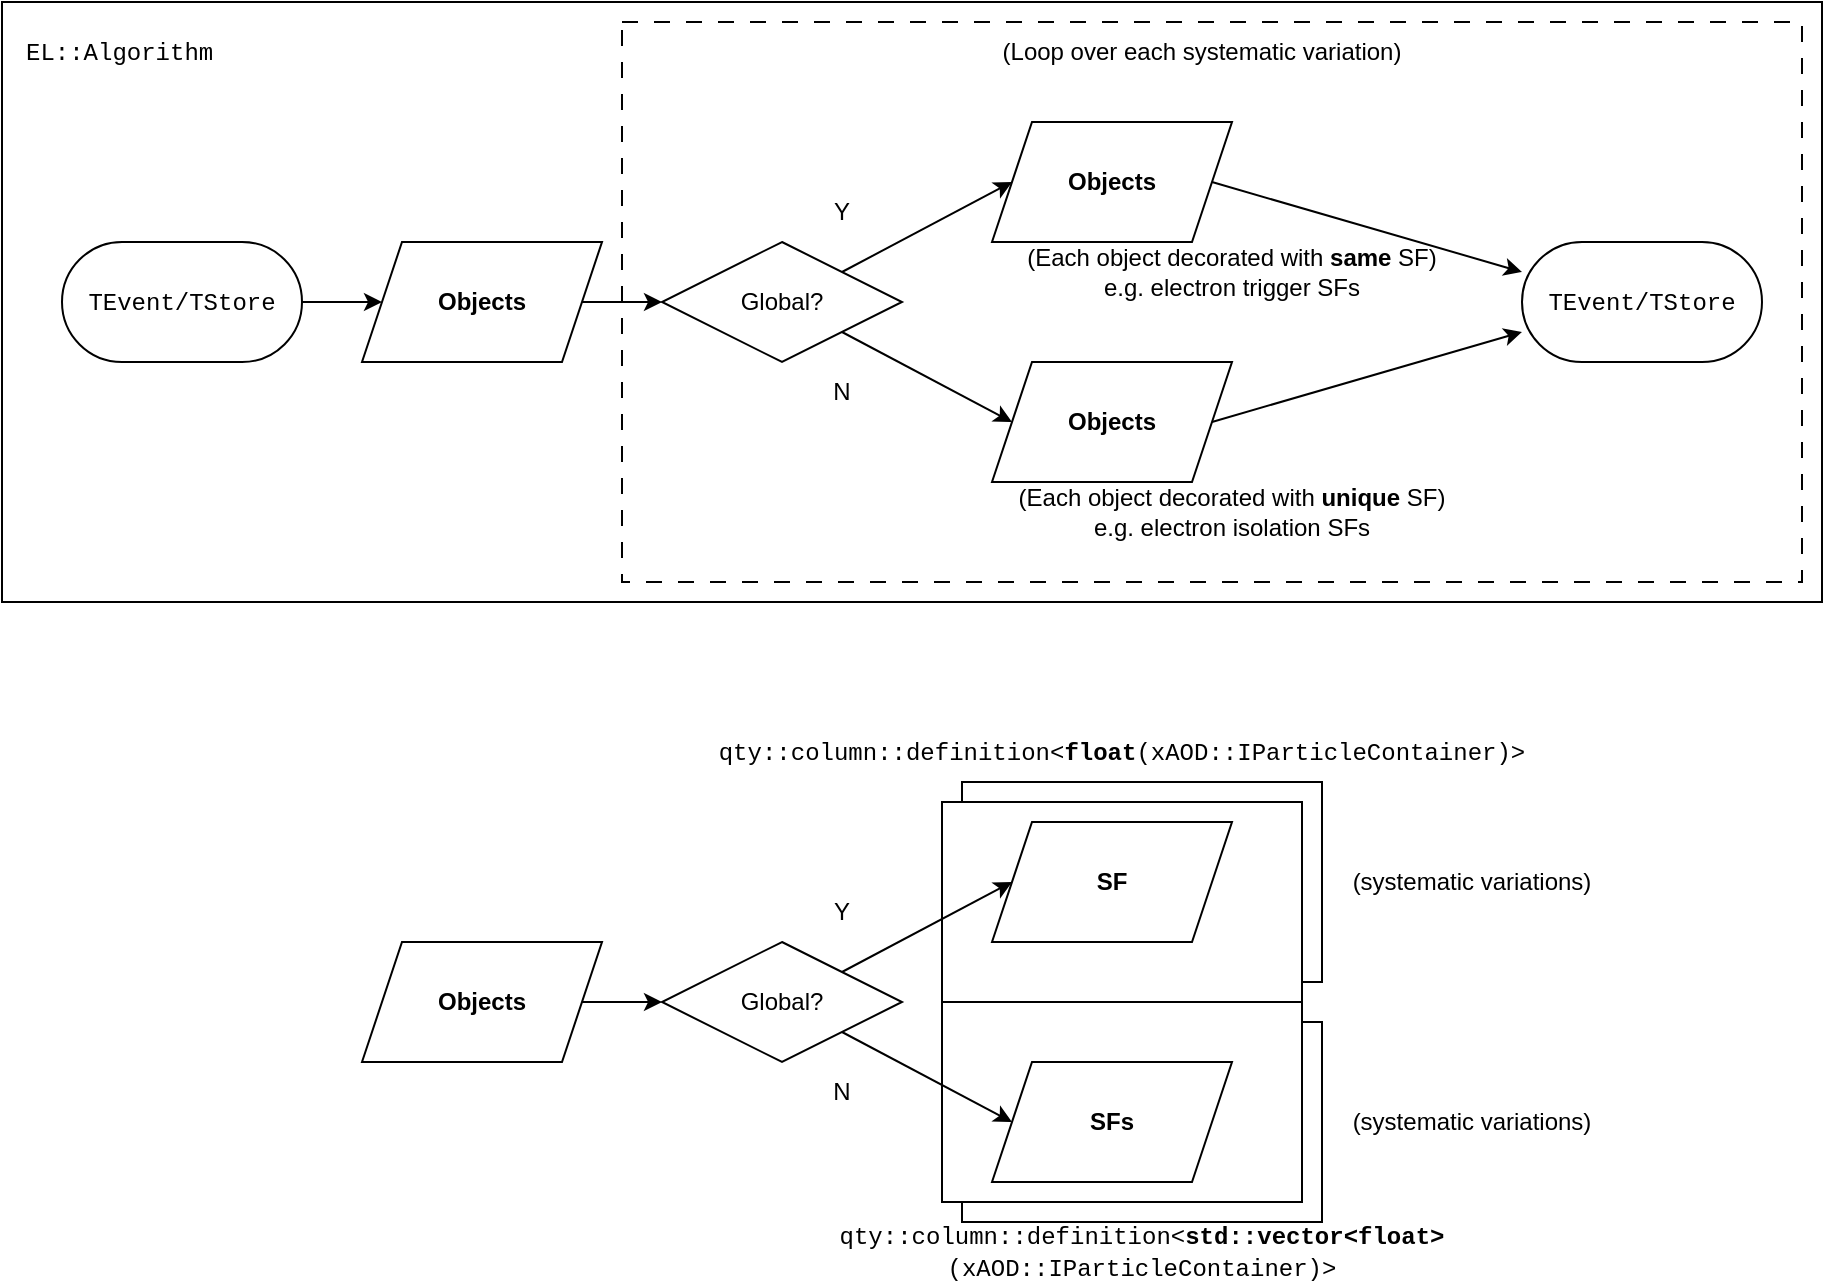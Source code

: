 <mxfile version="24.2.3" type="github">
  <diagram name="Page-1" id="x4Z9gdXSY7LWlNQllm9L">
    <mxGraphModel dx="2156" dy="862" grid="1" gridSize="10" guides="1" tooltips="1" connect="1" arrows="1" fold="1" page="1" pageScale="1" pageWidth="850" pageHeight="1100" math="0" shadow="0">
      <root>
        <mxCell id="0" />
        <mxCell id="1" parent="0" />
        <mxCell id="qdCa6enNUy9_szCfIRxY-72" value="" style="rounded=0;whiteSpace=wrap;html=1;" vertex="1" parent="1">
          <mxGeometry x="290" y="550" width="180" height="100" as="geometry" />
        </mxCell>
        <mxCell id="qdCa6enNUy9_szCfIRxY-70" value="" style="rounded=0;whiteSpace=wrap;html=1;" vertex="1" parent="1">
          <mxGeometry x="290" y="430" width="180" height="100" as="geometry" />
        </mxCell>
        <mxCell id="qdCa6enNUy9_szCfIRxY-66" value="" style="rounded=0;whiteSpace=wrap;html=1;" vertex="1" parent="1">
          <mxGeometry x="280" y="540" width="180" height="100" as="geometry" />
        </mxCell>
        <mxCell id="qdCa6enNUy9_szCfIRxY-65" value="" style="rounded=0;whiteSpace=wrap;html=1;" vertex="1" parent="1">
          <mxGeometry x="280" y="440" width="180" height="100" as="geometry" />
        </mxCell>
        <mxCell id="qdCa6enNUy9_szCfIRxY-2" value="" style="rounded=0;whiteSpace=wrap;html=1;" vertex="1" parent="1">
          <mxGeometry x="-190" y="40" width="910" height="300" as="geometry" />
        </mxCell>
        <mxCell id="qdCa6enNUy9_szCfIRxY-4" value="" style="rhombus;whiteSpace=wrap;html=1;" vertex="1" parent="1">
          <mxGeometry x="140" y="160" width="120" height="60" as="geometry" />
        </mxCell>
        <mxCell id="qdCa6enNUy9_szCfIRxY-31" style="rounded=0;orthogonalLoop=1;jettySize=auto;html=1;exitX=1;exitY=0.5;exitDx=0;exitDy=0;entryX=0;entryY=0.75;entryDx=0;entryDy=0;" edge="1" parent="1" source="qdCa6enNUy9_szCfIRxY-6" target="qdCa6enNUy9_szCfIRxY-29">
          <mxGeometry relative="1" as="geometry" />
        </mxCell>
        <mxCell id="qdCa6enNUy9_szCfIRxY-6" value="" style="shape=parallelogram;perimeter=parallelogramPerimeter;whiteSpace=wrap;html=1;fixedSize=1;" vertex="1" parent="1">
          <mxGeometry x="305" y="220" width="120" height="60" as="geometry" />
        </mxCell>
        <mxCell id="qdCa6enNUy9_szCfIRxY-7" value="" style="endArrow=classic;html=1;rounded=0;exitX=1;exitY=0;exitDx=0;exitDy=0;entryX=0;entryY=0.5;entryDx=0;entryDy=0;" edge="1" parent="1" source="qdCa6enNUy9_szCfIRxY-4">
          <mxGeometry width="50" height="50" relative="1" as="geometry">
            <mxPoint x="400" y="300" as="sourcePoint" />
            <mxPoint x="315" y="130" as="targetPoint" />
          </mxGeometry>
        </mxCell>
        <mxCell id="qdCa6enNUy9_szCfIRxY-8" value="" style="endArrow=classic;html=1;rounded=0;exitX=1;exitY=1;exitDx=0;exitDy=0;entryX=0;entryY=0.5;entryDx=0;entryDy=0;" edge="1" parent="1" source="qdCa6enNUy9_szCfIRxY-4" target="qdCa6enNUy9_szCfIRxY-6">
          <mxGeometry width="50" height="50" relative="1" as="geometry">
            <mxPoint x="240" y="185" as="sourcePoint" />
            <mxPoint x="325" y="140" as="targetPoint" />
          </mxGeometry>
        </mxCell>
        <mxCell id="qdCa6enNUy9_szCfIRxY-11" value="Global?" style="text;html=1;align=center;verticalAlign=middle;whiteSpace=wrap;rounded=0;" vertex="1" parent="1">
          <mxGeometry x="170" y="175" width="60" height="30" as="geometry" />
        </mxCell>
        <mxCell id="qdCa6enNUy9_szCfIRxY-14" value="&lt;b&gt;Objects&lt;/b&gt;" style="text;html=1;align=center;verticalAlign=middle;whiteSpace=wrap;rounded=0;" vertex="1" parent="1">
          <mxGeometry x="335" y="235" width="60" height="30" as="geometry" />
        </mxCell>
        <mxCell id="qdCa6enNUy9_szCfIRxY-30" style="rounded=0;orthogonalLoop=1;jettySize=auto;html=1;exitX=1;exitY=0.5;exitDx=0;exitDy=0;entryX=0;entryY=0.25;entryDx=0;entryDy=0;" edge="1" parent="1" source="qdCa6enNUy9_szCfIRxY-15" target="qdCa6enNUy9_szCfIRxY-29">
          <mxGeometry relative="1" as="geometry" />
        </mxCell>
        <mxCell id="qdCa6enNUy9_szCfIRxY-15" value="" style="shape=parallelogram;perimeter=parallelogramPerimeter;whiteSpace=wrap;html=1;fixedSize=1;" vertex="1" parent="1">
          <mxGeometry x="305" y="100" width="120" height="60" as="geometry" />
        </mxCell>
        <mxCell id="qdCa6enNUy9_szCfIRxY-16" value="&lt;b&gt;Objects&lt;/b&gt;" style="text;html=1;align=center;verticalAlign=middle;whiteSpace=wrap;rounded=0;" vertex="1" parent="1">
          <mxGeometry x="335" y="115" width="60" height="30" as="geometry" />
        </mxCell>
        <mxCell id="qdCa6enNUy9_szCfIRxY-17" value="(Each object decorated with &lt;b&gt;unique&lt;/b&gt; SF)&lt;br&gt;e.g. electron isolation SFs" style="text;html=1;align=center;verticalAlign=middle;whiteSpace=wrap;rounded=0;" vertex="1" parent="1">
          <mxGeometry x="305" y="280" width="240" height="30" as="geometry" />
        </mxCell>
        <mxCell id="qdCa6enNUy9_szCfIRxY-18" value="(Each object decorated with &lt;b&gt;same&lt;/b&gt; SF)&lt;br&gt;e.g. electron trigger SFs" style="text;html=1;align=center;verticalAlign=middle;whiteSpace=wrap;rounded=0;" vertex="1" parent="1">
          <mxGeometry x="305" y="160" width="240" height="30" as="geometry" />
        </mxCell>
        <mxCell id="qdCa6enNUy9_szCfIRxY-19" value="&lt;font face=&quot;Courier New&quot;&gt;EL::Algorithm&lt;/font&gt;" style="text;html=1;align=left;verticalAlign=middle;whiteSpace=wrap;rounded=0;" vertex="1" parent="1">
          <mxGeometry x="-180" y="50" width="360" height="30" as="geometry" />
        </mxCell>
        <mxCell id="qdCa6enNUy9_szCfIRxY-20" value="" style="group;fontStyle=1" vertex="1" connectable="0" parent="1">
          <mxGeometry x="-10" y="160" width="120" height="60" as="geometry" />
        </mxCell>
        <mxCell id="qdCa6enNUy9_szCfIRxY-3" value="" style="shape=parallelogram;perimeter=parallelogramPerimeter;whiteSpace=wrap;html=1;fixedSize=1;" vertex="1" parent="qdCa6enNUy9_szCfIRxY-20">
          <mxGeometry width="120" height="60" as="geometry" />
        </mxCell>
        <mxCell id="qdCa6enNUy9_szCfIRxY-13" value="&lt;b&gt;Objects&lt;/b&gt;" style="text;html=1;align=center;verticalAlign=middle;whiteSpace=wrap;rounded=0;" vertex="1" parent="qdCa6enNUy9_szCfIRxY-20">
          <mxGeometry x="30" y="15" width="60" height="30" as="geometry" />
        </mxCell>
        <mxCell id="qdCa6enNUy9_szCfIRxY-25" style="edgeStyle=orthogonalEdgeStyle;rounded=0;orthogonalLoop=1;jettySize=auto;html=1;exitX=1;exitY=0.5;exitDx=0;exitDy=0;entryX=0;entryY=0.5;entryDx=0;entryDy=0;" edge="1" parent="1" source="qdCa6enNUy9_szCfIRxY-23" target="qdCa6enNUy9_szCfIRxY-3">
          <mxGeometry relative="1" as="geometry" />
        </mxCell>
        <mxCell id="qdCa6enNUy9_szCfIRxY-23" value="&lt;font face=&quot;Courier New&quot;&gt;TEvent/TStore&lt;/font&gt;" style="rounded=1;whiteSpace=wrap;html=1;arcSize=50;" vertex="1" parent="1">
          <mxGeometry x="-160" y="160" width="120" height="60" as="geometry" />
        </mxCell>
        <mxCell id="qdCa6enNUy9_szCfIRxY-26" style="edgeStyle=orthogonalEdgeStyle;rounded=0;orthogonalLoop=1;jettySize=auto;html=1;exitX=1;exitY=0.5;exitDx=0;exitDy=0;entryX=0;entryY=0.5;entryDx=0;entryDy=0;" edge="1" parent="1" source="qdCa6enNUy9_szCfIRxY-3" target="qdCa6enNUy9_szCfIRxY-4">
          <mxGeometry relative="1" as="geometry" />
        </mxCell>
        <mxCell id="qdCa6enNUy9_szCfIRxY-27" value="Y" style="text;html=1;align=center;verticalAlign=middle;whiteSpace=wrap;rounded=0;" vertex="1" parent="1">
          <mxGeometry x="200" y="130" width="60" height="30" as="geometry" />
        </mxCell>
        <mxCell id="qdCa6enNUy9_szCfIRxY-28" value="N" style="text;html=1;align=center;verticalAlign=middle;whiteSpace=wrap;rounded=0;" vertex="1" parent="1">
          <mxGeometry x="200" y="220" width="60" height="30" as="geometry" />
        </mxCell>
        <mxCell id="qdCa6enNUy9_szCfIRxY-29" value="&lt;font face=&quot;Courier New&quot;&gt;TEvent/TStore&lt;/font&gt;" style="rounded=1;whiteSpace=wrap;html=1;arcSize=50;" vertex="1" parent="1">
          <mxGeometry x="570" y="160" width="120" height="60" as="geometry" />
        </mxCell>
        <mxCell id="qdCa6enNUy9_szCfIRxY-33" value="" style="rounded=0;whiteSpace=wrap;html=1;dashed=1;dashPattern=8 8;fillColor=none;" vertex="1" parent="1">
          <mxGeometry x="120" y="50" width="590" height="280" as="geometry" />
        </mxCell>
        <mxCell id="qdCa6enNUy9_szCfIRxY-35" value="(Loop over each systematic variation)" style="text;html=1;align=center;verticalAlign=middle;whiteSpace=wrap;rounded=0;" vertex="1" parent="1">
          <mxGeometry x="270" y="60" width="280" height="10" as="geometry" />
        </mxCell>
        <mxCell id="qdCa6enNUy9_szCfIRxY-50" value="" style="rhombus;whiteSpace=wrap;html=1;" vertex="1" parent="1">
          <mxGeometry x="140" y="510" width="120" height="60" as="geometry" />
        </mxCell>
        <mxCell id="qdCa6enNUy9_szCfIRxY-51" value="" style="shape=parallelogram;perimeter=parallelogramPerimeter;whiteSpace=wrap;html=1;fixedSize=1;" vertex="1" parent="1">
          <mxGeometry x="305" y="570" width="120" height="60" as="geometry" />
        </mxCell>
        <mxCell id="qdCa6enNUy9_szCfIRxY-52" value="" style="endArrow=classic;html=1;rounded=0;exitX=1;exitY=0;exitDx=0;exitDy=0;entryX=0;entryY=0.5;entryDx=0;entryDy=0;" edge="1" parent="1" source="qdCa6enNUy9_szCfIRxY-50">
          <mxGeometry width="50" height="50" relative="1" as="geometry">
            <mxPoint x="400" y="650" as="sourcePoint" />
            <mxPoint x="315" y="480" as="targetPoint" />
          </mxGeometry>
        </mxCell>
        <mxCell id="qdCa6enNUy9_szCfIRxY-53" value="" style="endArrow=classic;html=1;rounded=0;exitX=1;exitY=1;exitDx=0;exitDy=0;entryX=0;entryY=0.5;entryDx=0;entryDy=0;" edge="1" parent="1" source="qdCa6enNUy9_szCfIRxY-50" target="qdCa6enNUy9_szCfIRxY-51">
          <mxGeometry width="50" height="50" relative="1" as="geometry">
            <mxPoint x="240" y="535" as="sourcePoint" />
            <mxPoint x="325" y="490" as="targetPoint" />
          </mxGeometry>
        </mxCell>
        <mxCell id="qdCa6enNUy9_szCfIRxY-54" value="Global?" style="text;html=1;align=center;verticalAlign=middle;whiteSpace=wrap;rounded=0;" vertex="1" parent="1">
          <mxGeometry x="170" y="525" width="60" height="30" as="geometry" />
        </mxCell>
        <mxCell id="qdCa6enNUy9_szCfIRxY-55" value="&lt;font&gt;&lt;b&gt;SFs&lt;/b&gt;&lt;/font&gt;" style="text;html=1;align=center;verticalAlign=middle;whiteSpace=wrap;rounded=0;fontFamily=Helvetica;" vertex="1" parent="1">
          <mxGeometry x="335" y="585" width="60" height="30" as="geometry" />
        </mxCell>
        <mxCell id="qdCa6enNUy9_szCfIRxY-56" value="" style="shape=parallelogram;perimeter=parallelogramPerimeter;whiteSpace=wrap;html=1;fixedSize=1;" vertex="1" parent="1">
          <mxGeometry x="305" y="450" width="120" height="60" as="geometry" />
        </mxCell>
        <mxCell id="qdCa6enNUy9_szCfIRxY-57" value="&lt;font&gt;&lt;b&gt;SF&lt;/b&gt;&lt;/font&gt;" style="text;html=1;align=center;verticalAlign=middle;whiteSpace=wrap;rounded=0;fontFamily=Helvetica;" vertex="1" parent="1">
          <mxGeometry x="335" y="465" width="60" height="30" as="geometry" />
        </mxCell>
        <mxCell id="qdCa6enNUy9_szCfIRxY-58" value="" style="group;fontStyle=1" vertex="1" connectable="0" parent="1">
          <mxGeometry x="-10" y="510" width="120" height="60" as="geometry" />
        </mxCell>
        <mxCell id="qdCa6enNUy9_szCfIRxY-59" value="" style="shape=parallelogram;perimeter=parallelogramPerimeter;whiteSpace=wrap;html=1;fixedSize=1;" vertex="1" parent="qdCa6enNUy9_szCfIRxY-58">
          <mxGeometry width="120" height="60" as="geometry" />
        </mxCell>
        <mxCell id="qdCa6enNUy9_szCfIRxY-60" value="&lt;b&gt;Objects&lt;/b&gt;" style="text;html=1;align=center;verticalAlign=middle;whiteSpace=wrap;rounded=0;" vertex="1" parent="qdCa6enNUy9_szCfIRxY-58">
          <mxGeometry x="30" y="15" width="60" height="30" as="geometry" />
        </mxCell>
        <mxCell id="qdCa6enNUy9_szCfIRxY-61" style="edgeStyle=orthogonalEdgeStyle;rounded=0;orthogonalLoop=1;jettySize=auto;html=1;exitX=1;exitY=0.5;exitDx=0;exitDy=0;entryX=0;entryY=0.5;entryDx=0;entryDy=0;" edge="1" parent="1" source="qdCa6enNUy9_szCfIRxY-59" target="qdCa6enNUy9_szCfIRxY-50">
          <mxGeometry relative="1" as="geometry" />
        </mxCell>
        <mxCell id="qdCa6enNUy9_szCfIRxY-62" value="Y" style="text;html=1;align=center;verticalAlign=middle;whiteSpace=wrap;rounded=0;" vertex="1" parent="1">
          <mxGeometry x="200" y="480" width="60" height="30" as="geometry" />
        </mxCell>
        <mxCell id="qdCa6enNUy9_szCfIRxY-63" value="N" style="text;html=1;align=center;verticalAlign=middle;whiteSpace=wrap;rounded=0;" vertex="1" parent="1">
          <mxGeometry x="200" y="570" width="60" height="30" as="geometry" />
        </mxCell>
        <mxCell id="qdCa6enNUy9_szCfIRxY-68" value="&lt;font face=&quot;Courier New&quot;&gt;qty::column::definition&amp;lt;&lt;b&gt;std::vector&amp;lt;float&amp;gt;&lt;/b&gt;(xAOD::IParticleContainer)&amp;gt;&lt;/font&gt;" style="text;html=1;align=center;verticalAlign=middle;whiteSpace=wrap;rounded=0;" vertex="1" parent="1">
          <mxGeometry x="350" y="650" width="60" height="30" as="geometry" />
        </mxCell>
        <mxCell id="qdCa6enNUy9_szCfIRxY-69" value="&lt;font face=&quot;Courier New&quot;&gt;qty::column::definition&amp;lt;&lt;b&gt;float&lt;/b&gt;(xAOD::IParticleContainer)&amp;gt;&lt;/font&gt;" style="text;html=1;align=center;verticalAlign=middle;whiteSpace=wrap;rounded=0;" vertex="1" parent="1">
          <mxGeometry x="340" y="400" width="60" height="30" as="geometry" />
        </mxCell>
        <mxCell id="qdCa6enNUy9_szCfIRxY-73" value="(systematic variations)" style="text;html=1;align=center;verticalAlign=middle;whiteSpace=wrap;rounded=0;" vertex="1" parent="1">
          <mxGeometry x="470" y="585" width="150" height="30" as="geometry" />
        </mxCell>
        <mxCell id="qdCa6enNUy9_szCfIRxY-74" value="(systematic variations)" style="text;html=1;align=center;verticalAlign=middle;whiteSpace=wrap;rounded=0;" vertex="1" parent="1">
          <mxGeometry x="470" y="465" width="150" height="30" as="geometry" />
        </mxCell>
      </root>
    </mxGraphModel>
  </diagram>
</mxfile>

